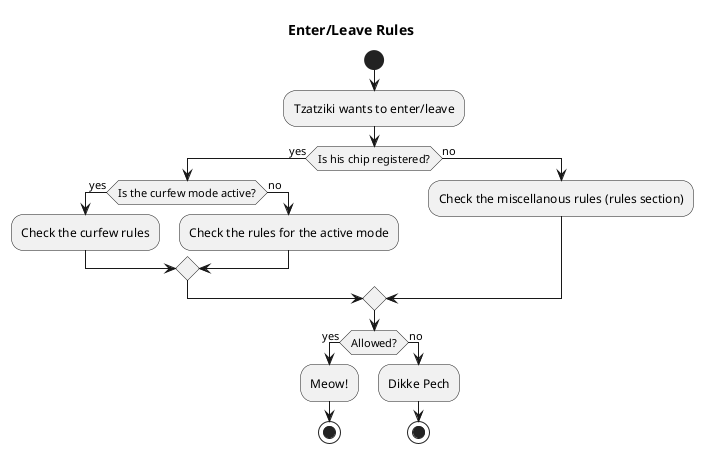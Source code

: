 @startuml

title Enter/Leave Rules

start

:Tzatziki wants to enter/leave;

if (Is his chip registered?) then (yes)
  if (Is the curfew mode active?) then (yes)
    :Check the curfew rules;
    else (no)
      :Check the rules for the active mode;
    endif
else (no)
  :Check the miscellanous rules (rules section);
endif
if (Allowed?) then (yes)
      :Meow!;
      stop
    else (no)
      :Dikke Pech;
      stop
    endif

@enduml
